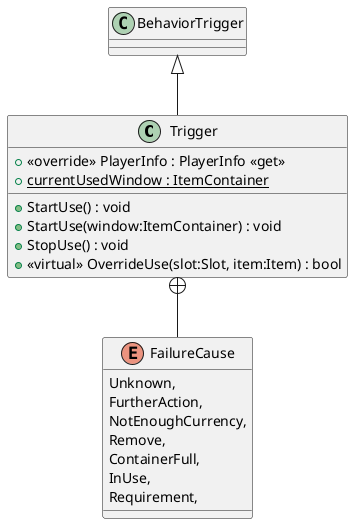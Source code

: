 @startuml
class Trigger {
    + <<override>> PlayerInfo : PlayerInfo <<get>>
    + {static} currentUsedWindow : ItemContainer
    + StartUse() : void
    + StartUse(window:ItemContainer) : void
    + StopUse() : void
    + <<virtual>> OverrideUse(slot:Slot, item:Item) : bool
}
enum FailureCause {
    Unknown,
    FurtherAction,
    NotEnoughCurrency,
    Remove,
    ContainerFull,
    InUse,
    Requirement,
}
BehaviorTrigger <|-- Trigger
Trigger +-- FailureCause
@enduml
